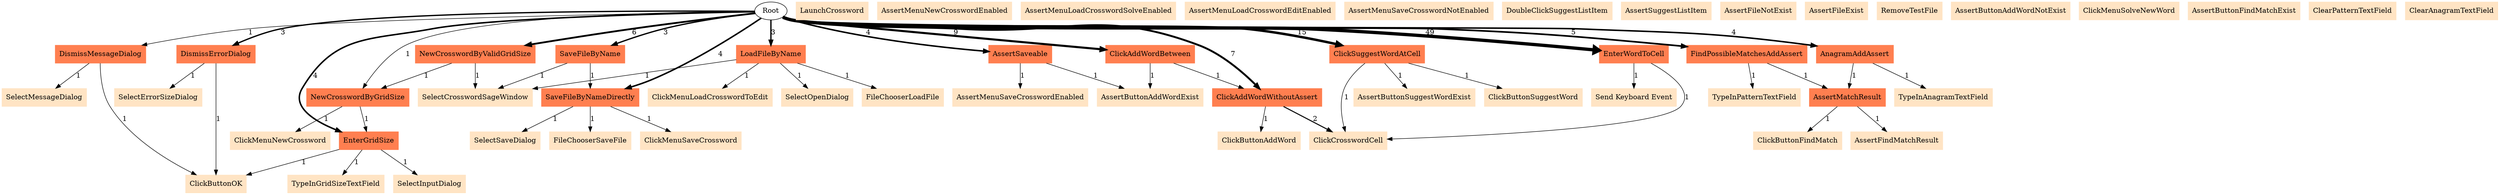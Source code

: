 // UK <-> LK
digraph {
	Root
	LaunchCrossword [color=bisque shape=box style=filled]
	DismissMessageDialog [color=coral shape=box style=filled]
	SelectCrosswordSageWindow [color=bisque shape=box style=filled]
	AssertMenuNewCrosswordEnabled [color=bisque shape=box style=filled]
	AssertMenuLoadCrosswordSolveEnabled [color=bisque shape=box style=filled]
	AssertMenuLoadCrosswordEditEnabled [color=bisque shape=box style=filled]
	AssertMenuSaveCrosswordNotEnabled [color=bisque shape=box style=filled]
	NewCrosswordByValidGridSize [color=coral shape=box style=filled]
	AssertSaveable [color=coral shape=box style=filled]
	NewCrosswordByValidGridSize [color=coral shape=box style=filled]
	AssertSaveable [color=coral shape=box style=filled]
	NewCrosswordByValidGridSize [color=coral shape=box style=filled]
	AssertSaveable [color=coral shape=box style=filled]
	SelectCrosswordSageWindow [color=bisque shape=box style=filled]
	ClickMenuNewCrossword [color=bisque shape=box style=filled]
	EnterGridSize [color=coral shape=box style=filled]
	DismissErrorDialog [color=coral shape=box style=filled]
	EnterGridSize [color=coral shape=box style=filled]
	DismissErrorDialog [color=coral shape=box style=filled]
	EnterGridSize [color=coral shape=box style=filled]
	DismissErrorDialog [color=coral shape=box style=filled]
	EnterGridSize [color=coral shape=box style=filled]
	SelectCrosswordSageWindow [color=bisque shape=box style=filled]
	AssertSaveable [color=coral shape=box style=filled]
	SelectCrosswordSageWindow [color=bisque shape=box style=filled]
	NewCrosswordByValidGridSize [color=coral shape=box style=filled]
	ClickAddWordBetween [color=coral shape=box style=filled]
	EnterWordToCell [color=coral shape=box style=filled]
	EnterWordToCell [color=coral shape=box style=filled]
	EnterWordToCell [color=coral shape=box style=filled]
	EnterWordToCell [color=coral shape=box style=filled]
	ClickSuggestWordAtCell [color=coral shape=box style=filled]
	DoubleClickSuggestListItem [color=bisque shape=box style=filled]
	ClickSuggestWordAtCell [color=coral shape=box style=filled]
	AssertSuggestListItem [color=bisque shape=box style=filled]
	ClickAddWordBetween [color=coral shape=box style=filled]
	EnterWordToCell [color=coral shape=box style=filled]
	EnterWordToCell [color=coral shape=box style=filled]
	EnterWordToCell [color=coral shape=box style=filled]
	ClickSuggestWordAtCell [color=coral shape=box style=filled]
	DoubleClickSuggestListItem [color=bisque shape=box style=filled]
	ClickAddWordBetween [color=coral shape=box style=filled]
	ClickCrosswordCell [color=bisque shape=box style=filled]
	ClickButtonSuggestWord [color=bisque shape=box style=filled]
	DoubleClickSuggestListItem [color=bisque shape=box style=filled]
	ClickSuggestWordAtCell [color=coral shape=box style=filled]
	AssertSuggestListItem [color=bisque shape=box style=filled]
	ClickAddWordBetween [color=coral shape=box style=filled]
	EnterWordToCell [color=coral shape=box style=filled]
	EnterWordToCell [color=coral shape=box style=filled]
	EnterWordToCell [color=coral shape=box style=filled]
	ClickButtonSuggestWord [color=bisque shape=box style=filled]
	DoubleClickSuggestListItem [color=bisque shape=box style=filled]
	ClickAddWordBetween [color=coral shape=box style=filled]
	EnterWordToCell [color=coral shape=box style=filled]
	EnterWordToCell [color=coral shape=box style=filled]
	ClickCrosswordCell [color=bisque shape=box style=filled]
	ClickButtonSuggestWord [color=bisque shape=box style=filled]
	DoubleClickSuggestListItem [color=bisque shape=box style=filled]
	ClickSuggestWordAtCell [color=coral shape=box style=filled]
	AssertSuggestListItem [color=bisque shape=box style=filled]
	ClickSuggestWordAtCell [color=coral shape=box style=filled]
	AssertSuggestListItem [color=bisque shape=box style=filled]
	ClickSuggestWordAtCell [color=coral shape=box style=filled]
	AssertSuggestListItem [color=bisque shape=box style=filled]
	SelectCrosswordSageWindow [color=bisque shape=box style=filled]
	NewCrosswordByGridSize [color=coral shape=box style=filled]
	AssertFileNotExist [color=bisque shape=box style=filled]
	SaveFileByName [color=coral shape=box style=filled]
	AssertFileExist [color=bisque shape=box style=filled]
	SaveFileByName [color=coral shape=box style=filled]
	AssertFileExist [color=bisque shape=box style=filled]
	RemoveTestFile [color=bisque shape=box style=filled]
	AssertFileNotExist [color=bisque shape=box style=filled]
	SelectCrosswordSageWindow [color=bisque shape=box style=filled]
	NewCrosswordByValidGridSize [color=coral shape=box style=filled]
	ClickAddWordBetween [color=coral shape=box style=filled]
	ClickMenuSaveCrossword [color=bisque shape=box style=filled]
	SelectSaveDialog [color=bisque shape=box style=filled]
	FileChooserSaveFile [color=bisque shape=box style=filled]
	AssertFileExist [color=bisque shape=box style=filled]
	RemoveTestFile [color=bisque shape=box style=filled]
	AssertFileNotExist [color=bisque shape=box style=filled]
	AssertFileNotExist [color=bisque shape=box style=filled]
	LoadFileByName [color=coral shape=box style=filled]
	SelectCrosswordSageWindow [color=bisque shape=box style=filled]
	AssertButtonAddWordNotExist [color=bisque shape=box style=filled]
	AssertFileExist [color=bisque shape=box style=filled]
	LoadFileByName [color=coral shape=box style=filled]
	SelectCrosswordSageWindow [color=bisque shape=box style=filled]
	AssertButtonAddWordExist [color=bisque shape=box style=filled]
	SelectCrosswordSageWindow [color=bisque shape=box style=filled]
	ClickMenuSolveNewWord [color=bisque shape=box style=filled]
	AssertButtonFindMatchExist [color=bisque shape=box style=filled]
	FindPossibleMatchesAddAssert [color=coral shape=box style=filled]
	ClearPatternTextField [color=bisque shape=box style=filled]
	FindPossibleMatchesAddAssert [color=coral shape=box style=filled]
	ClearPatternTextField [color=bisque shape=box style=filled]
	FindPossibleMatchesAddAssert [color=coral shape=box style=filled]
	ClearPatternTextField [color=bisque shape=box style=filled]
	FindPossibleMatchesAddAssert [color=coral shape=box style=filled]
	SelectCrosswordSageWindow [color=bisque shape=box style=filled]
	ClickMenuSolveNewWord [color=bisque shape=box style=filled]
	AssertButtonFindMatchExist [color=bisque shape=box style=filled]
	AnagramAddAssert [color=coral shape=box style=filled]
	ClearAnagramTextField [color=bisque shape=box style=filled]
	AnagramAddAssert [color=coral shape=box style=filled]
	ClearAnagramTextField [color=bisque shape=box style=filled]
	AnagramAddAssert [color=coral shape=box style=filled]
	SelectCrosswordSageWindow [color=bisque shape=box style=filled]
	NewCrosswordByValidGridSize [color=coral shape=box style=filled]
	ClickAddWordBetween [color=coral shape=box style=filled]
	EnterWordToCell [color=coral shape=box style=filled]
	EnterWordToCell [color=coral shape=box style=filled]
	EnterWordToCell [color=coral shape=box style=filled]
	EnterWordToCell [color=coral shape=box style=filled]
	ClickCrosswordCell [color=bisque shape=box style=filled]
	ClickButtonSuggestWord [color=bisque shape=box style=filled]
	DoubleClickSuggestListItem [color=bisque shape=box style=filled]
	ClickAddWordWithoutAssert [color=coral shape=box style=filled]
	EnterWordToCell [color=coral shape=box style=filled]
	EnterWordToCell [color=coral shape=box style=filled]
	EnterWordToCell [color=coral shape=box style=filled]
	EnterWordToCell [color=coral shape=box style=filled]
	ClickAddWordWithoutAssert [color=coral shape=box style=filled]
	EnterWordToCell [color=coral shape=box style=filled]
	EnterWordToCell [color=coral shape=box style=filled]
	ClickButtonSuggestWord [color=bisque shape=box style=filled]
	DoubleClickSuggestListItem [color=bisque shape=box style=filled]
	ClickSuggestWordAtCell [color=coral shape=box style=filled]
	AssertSuggestListItem [color=bisque shape=box style=filled]
	ClickAddWordWithoutAssert [color=coral shape=box style=filled]
	EnterWordToCell [color=coral shape=box style=filled]
	EnterWordToCell [color=coral shape=box style=filled]
	EnterWordToCell [color=coral shape=box style=filled]
	EnterWordToCell [color=coral shape=box style=filled]
	AssertButtonSuggestWordExist [color=bisque shape=box style=filled]
	ClickButtonSuggestWord [color=bisque shape=box style=filled]
	DoubleClickSuggestListItem [color=bisque shape=box style=filled]
	ClickSuggestWordAtCell [color=coral shape=box style=filled]
	AssertSuggestListItem [color=bisque shape=box style=filled]
	ClickAddWordWithoutAssert [color=coral shape=box style=filled]
	EnterWordToCell [color=coral shape=box style=filled]
	EnterWordToCell [color=coral shape=box style=filled]
	ClickSuggestWordAtCell [color=coral shape=box style=filled]
	DoubleClickSuggestListItem [color=bisque shape=box style=filled]
	ClickSuggestWordAtCell [color=coral shape=box style=filled]
	AssertSuggestListItem [color=bisque shape=box style=filled]
	SaveFileByNameDirectly [color=coral shape=box style=filled]
	AssertFileExist [color=bisque shape=box style=filled]
	SelectCrosswordSageWindow [color=bisque shape=box style=filled]
	ClickMenuSolveNewWord [color=bisque shape=box style=filled]
	AssertButtonFindMatchExist [color=bisque shape=box style=filled]
	ClickButtonFindMatch [color=bisque shape=box style=filled]
	AssertFindMatchResult [color=bisque shape=box style=filled]
	ClickMenuLoadCrosswordToEdit [color=bisque shape=box style=filled]
	SelectOpenDialog [color=bisque shape=box style=filled]
	FileChooserLoadFile [color=bisque shape=box style=filled]
	SelectCrosswordSageWindow [color=bisque shape=box style=filled]
	ClickAddWordWithoutAssert [color=coral shape=box style=filled]
	EnterWordToCell [color=coral shape=box style=filled]
	EnterWordToCell [color=coral shape=box style=filled]
	EnterWordToCell [color=coral shape=box style=filled]
	EnterWordToCell [color=coral shape=box style=filled]
	ClickSuggestWordAtCell [color=coral shape=box style=filled]
	DoubleClickSuggestListItem [color=bisque shape=box style=filled]
	ClickSuggestWordAtCell [color=coral shape=box style=filled]
	AssertSuggestListItem [color=bisque shape=box style=filled]
	SaveFileByNameDirectly [color=coral shape=box style=filled]
	AssertFileExist [color=bisque shape=box style=filled]
	SelectCrosswordSageWindow [color=bisque shape=box style=filled]
	ClickMenuSolveNewWord [color=bisque shape=box style=filled]
	AnagramAddAssert [color=coral shape=box style=filled]
	ClearAnagramTextField [color=bisque shape=box style=filled]
	FindPossibleMatchesAddAssert [color=coral shape=box style=filled]
	AssertFileExist [color=bisque shape=box style=filled]
	LoadFileByName [color=coral shape=box style=filled]
	SelectCrosswordSageWindow [color=bisque shape=box style=filled]
	ClickAddWordBetween [color=coral shape=box style=filled]
	EnterWordToCell [color=coral shape=box style=filled]
	EnterWordToCell [color=coral shape=box style=filled]
	EnterWordToCell [color=coral shape=box style=filled]
	EnterWordToCell [color=coral shape=box style=filled]
	ClickCrosswordCell [color=bisque shape=box style=filled]
	ClickButtonSuggestWord [color=bisque shape=box style=filled]
	DoubleClickSuggestListItem [color=bisque shape=box style=filled]
	ClickAddWordWithoutAssert [color=coral shape=box style=filled]
	EnterWordToCell [color=coral shape=box style=filled]
	EnterWordToCell [color=coral shape=box style=filled]
	EnterWordToCell [color=coral shape=box style=filled]
	EnterWordToCell [color=coral shape=box style=filled]
	EnterWordToCell [color=coral shape=box style=filled]
	EnterWordToCell [color=coral shape=box style=filled]
	ClickAddWordWithoutAssert [color=coral shape=box style=filled]
	SaveFileByNameDirectly [color=coral shape=box style=filled]
	SelectCrosswordSageWindow [color=bisque shape=box style=filled]
	AssertButtonAddWordExist [color=bisque shape=box style=filled]
	EnterWordToCell [color=coral shape=box style=filled]
	EnterWordToCell [color=coral shape=box style=filled]
	EnterWordToCell [color=coral shape=box style=filled]
	ClickSuggestWordAtCell [color=coral shape=box style=filled]
	DoubleClickSuggestListItem [color=bisque shape=box style=filled]
	ClickSuggestWordAtCell [color=coral shape=box style=filled]
	AssertSuggestListItem [color=bisque shape=box style=filled]
	SaveFileByNameDirectly [color=coral shape=box style=filled]
	SelectCrosswordSageWindow [color=bisque shape=box style=filled]
	ClickAddWordBetween [color=coral shape=box style=filled]
	EnterWordToCell [color=coral shape=box style=filled]
	EnterWordToCell [color=coral shape=box style=filled]
	EnterWordToCell [color=coral shape=box style=filled]
	EnterWordToCell [color=coral shape=box style=filled]
	SaveFileByName [color=coral shape=box style=filled]
	AssertFileExist [color=bisque shape=box style=filled]
	AssertFileExist [color=bisque shape=box style=filled]
	AssertFileExist [color=bisque shape=box style=filled]
	SelectMessageDialog [color=bisque shape=box style=filled]
	ClickButtonOK [color=bisque shape=box style=filled]
	ClickMenuNewCrossword [color=bisque shape=box style=filled]
	EnterGridSize [color=coral shape=box style=filled]
	AssertButtonAddWordExist [color=bisque shape=box style=filled]
	AssertMenuSaveCrosswordEnabled [color=bisque shape=box style=filled]
	NewCrosswordByGridSize [color=coral shape=box style=filled]
	SelectCrosswordSageWindow [color=bisque shape=box style=filled]
	SelectInputDialog [color=bisque shape=box style=filled]
	TypeInGridSizeTextField [color=bisque shape=box style=filled]
	ClickButtonOK [color=bisque shape=box style=filled]
	SelectErrorSizeDialog [color=bisque shape=box style=filled]
	ClickButtonOK [color=bisque shape=box style=filled]
	AssertButtonAddWordExist [color=bisque shape=box style=filled]
	ClickAddWordWithoutAssert [color=coral shape=box style=filled]
	ClickButtonAddWord [color=bisque shape=box style=filled]
	ClickCrosswordCell [color=bisque shape=box style=filled]
	ClickCrosswordCell [color=bisque shape=box style=filled]
	ClickCrosswordCell [color=bisque shape=box style=filled]
	"Send Keyboard Event" [color=bisque shape=box style=filled]
	ClickCrosswordCell [color=bisque shape=box style=filled]
	AssertButtonSuggestWordExist [color=bisque shape=box style=filled]
	ClickButtonSuggestWord [color=bisque shape=box style=filled]
	ClickMenuSaveCrossword [color=bisque shape=box style=filled]
	SelectSaveDialog [color=bisque shape=box style=filled]
	FileChooserSaveFile [color=bisque shape=box style=filled]
	SelectCrosswordSageWindow [color=bisque shape=box style=filled]
	SaveFileByNameDirectly [color=coral shape=box style=filled]
	SelectCrosswordSageWindow [color=bisque shape=box style=filled]
	ClickMenuLoadCrosswordToEdit [color=bisque shape=box style=filled]
	SelectOpenDialog [color=bisque shape=box style=filled]
	FileChooserLoadFile [color=bisque shape=box style=filled]
	TypeInPatternTextField [color=bisque shape=box style=filled]
	AssertMatchResult [color=coral shape=box style=filled]
	TypeInAnagramTextField [color=bisque shape=box style=filled]
	AssertMatchResult [color=coral shape=box style=filled]
	ClickButtonFindMatch [color=bisque shape=box style=filled]
	AssertFindMatchResult [color=bisque shape=box style=filled]
		AssertMatchResult -> ClickButtonFindMatch [label=1 penwidth=1.0]
		Root -> DismissErrorDialog [label=3 penwidth=2.58496250072]
		ClickSuggestWordAtCell -> ClickCrosswordCell [label=1 penwidth=1.0]
		Root -> NewCrosswordByValidGridSize [label=6 penwidth=3.58496250072]
		ClickSuggestWordAtCell -> AssertButtonSuggestWordExist [label=1 penwidth=1.0]
		SaveFileByNameDirectly -> FileChooserSaveFile [label=1 penwidth=1.0]
		LoadFileByName -> SelectCrosswordSageWindow [label=1 penwidth=1.0]
		Root -> EnterGridSize [label=4 penwidth=3.0]
		AnagramAddAssert -> AssertMatchResult [label=1 penwidth=1.0]
		Root -> ClickAddWordWithoutAssert [label=7 penwidth=3.80735492206]
		LoadFileByName -> SelectOpenDialog [label=1 penwidth=1.0]
		EnterWordToCell -> "Send Keyboard Event" [label=1 penwidth=1.0]
		LoadFileByName -> ClickMenuLoadCrosswordToEdit [label=1 penwidth=1.0]
		Root -> FindPossibleMatchesAddAssert [label=5 penwidth=3.32192809489]
		EnterGridSize -> TypeInGridSizeTextField [label=1 penwidth=1.0]
		DismissErrorDialog -> ClickButtonOK [label=1 penwidth=1.0]
		Root -> NewCrosswordByGridSize [label=1 penwidth=1.0]
		SaveFileByName -> SelectCrosswordSageWindow [label=1 penwidth=1.0]
		SaveFileByNameDirectly -> ClickMenuSaveCrossword [label=1 penwidth=1.0]
		DismissMessageDialog -> SelectMessageDialog [label=1 penwidth=1.0]
		EnterGridSize -> SelectInputDialog [label=1 penwidth=1.0]
		Root -> LoadFileByName [label=3 penwidth=2.58496250072]
		Root -> ClickSuggestWordAtCell [label=15 penwidth=4.90689059561]
		NewCrosswordByValidGridSize -> NewCrosswordByGridSize [label=1 penwidth=1.0]
		LoadFileByName -> FileChooserLoadFile [label=1 penwidth=1.0]
		Root -> AnagramAddAssert [label=4 penwidth=3.0]
		AssertSaveable -> AssertButtonAddWordExist [label=1 penwidth=1.0]
		Root -> EnterWordToCell [label=49 penwidth=6.61470984412]
		NewCrosswordByGridSize -> EnterGridSize [label=1 penwidth=1.0]
		ClickAddWordWithoutAssert -> ClickCrosswordCell [label=2 penwidth=2.0]
		Root -> ClickAddWordBetween [label=9 penwidth=4.16992500144]
		FindPossibleMatchesAddAssert -> AssertMatchResult [label=1 penwidth=1.0]
		ClickAddWordWithoutAssert -> ClickButtonAddWord [label=1 penwidth=1.0]
		DismissMessageDialog -> ClickButtonOK [label=1 penwidth=1.0]
		AnagramAddAssert -> TypeInAnagramTextField [label=1 penwidth=1.0]
		FindPossibleMatchesAddAssert -> TypeInPatternTextField [label=1 penwidth=1.0]
		Root -> DismissMessageDialog [label=1 penwidth=1.0]
		ClickAddWordBetween -> ClickAddWordWithoutAssert [label=1 penwidth=1.0]
		SaveFileByNameDirectly -> SelectSaveDialog [label=1 penwidth=1.0]
		Root -> AssertSaveable [label=4 penwidth=3.0]
		SaveFileByName -> SaveFileByNameDirectly [label=1 penwidth=1.0]
		Root -> SaveFileByName [label=3 penwidth=2.58496250072]
		NewCrosswordByValidGridSize -> SelectCrosswordSageWindow [label=1 penwidth=1.0]
		DismissErrorDialog -> SelectErrorSizeDialog [label=1 penwidth=1.0]
		NewCrosswordByGridSize -> ClickMenuNewCrossword [label=1 penwidth=1.0]
		Root -> SaveFileByNameDirectly [label=4 penwidth=3.0]
		AssertSaveable -> AssertMenuSaveCrosswordEnabled [label=1 penwidth=1.0]
		EnterWordToCell -> ClickCrosswordCell [label=1 penwidth=1.0]
		ClickSuggestWordAtCell -> ClickButtonSuggestWord [label=1 penwidth=1.0]
		ClickAddWordBetween -> AssertButtonAddWordExist [label=1 penwidth=1.0]
		AssertMatchResult -> AssertFindMatchResult [label=1 penwidth=1.0]
		EnterGridSize -> ClickButtonOK [label=1 penwidth=1.0]
}